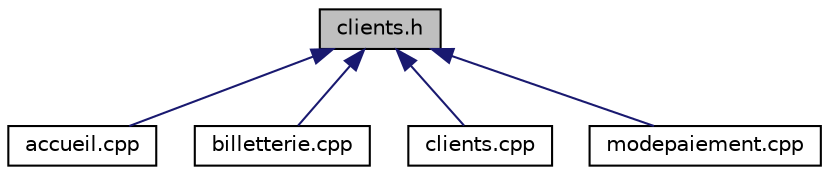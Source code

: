 digraph "clients.h"
{
  edge [fontname="Helvetica",fontsize="10",labelfontname="Helvetica",labelfontsize="10"];
  node [fontname="Helvetica",fontsize="10",shape=record];
  Node8 [label="clients.h",height=0.2,width=0.4,color="black", fillcolor="grey75", style="filled", fontcolor="black"];
  Node8 -> Node9 [dir="back",color="midnightblue",fontsize="10",style="solid",fontname="Helvetica"];
  Node9 [label="accueil.cpp",height=0.2,width=0.4,color="black", fillcolor="white", style="filled",URL="$accueil_8cpp.html"];
  Node8 -> Node10 [dir="back",color="midnightblue",fontsize="10",style="solid",fontname="Helvetica"];
  Node10 [label="billetterie.cpp",height=0.2,width=0.4,color="black", fillcolor="white", style="filled",URL="$billetterie_8cpp.html"];
  Node8 -> Node11 [dir="back",color="midnightblue",fontsize="10",style="solid",fontname="Helvetica"];
  Node11 [label="clients.cpp",height=0.2,width=0.4,color="black", fillcolor="white", style="filled",URL="$clients_8cpp.html"];
  Node8 -> Node12 [dir="back",color="midnightblue",fontsize="10",style="solid",fontname="Helvetica"];
  Node12 [label="modepaiement.cpp",height=0.2,width=0.4,color="black", fillcolor="white", style="filled",URL="$modepaiement_8cpp.html"];
}
